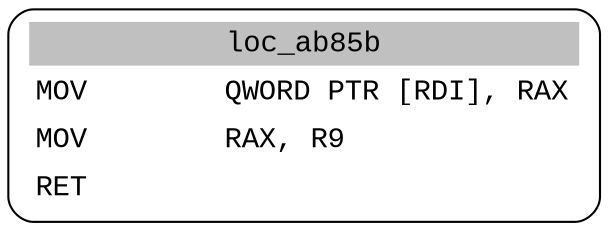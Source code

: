 digraph asm_graph {
1941 [
shape="Mrecord" fontname="Courier New"label =<<table border="0" cellborder="0" cellpadding="3"><tr><td align="center" colspan="2" bgcolor="grey">loc_ab85b</td></tr><tr><td align="left">MOV        QWORD PTR [RDI], RAX</td></tr><tr><td align="left">MOV        RAX, R9</td></tr><tr><td align="left">RET        </td></tr></table>> ];
}